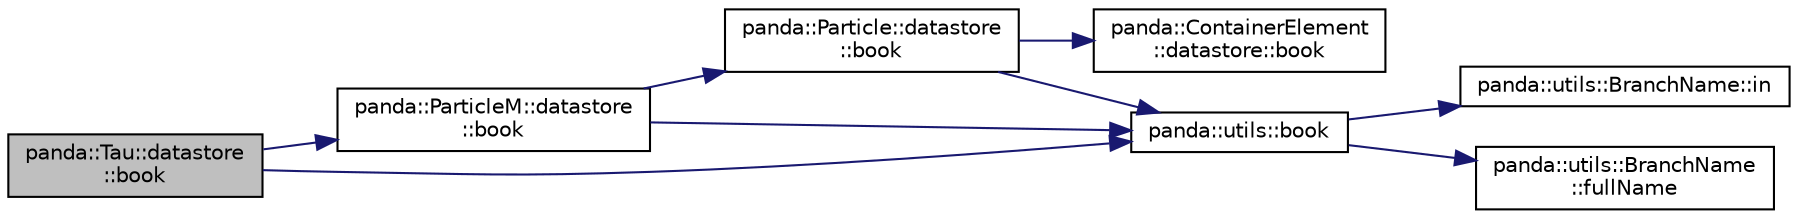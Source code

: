 digraph "panda::Tau::datastore::book"
{
 // INTERACTIVE_SVG=YES
  edge [fontname="Helvetica",fontsize="10",labelfontname="Helvetica",labelfontsize="10"];
  node [fontname="Helvetica",fontsize="10",shape=record];
  rankdir="LR";
  Node1 [label="panda::Tau::datastore\l::book",height=0.2,width=0.4,color="black", fillcolor="grey75", style="filled" fontcolor="black"];
  Node1 -> Node2 [color="midnightblue",fontsize="10",style="solid"];
  Node2 [label="panda::ParticleM::datastore\l::book",height=0.2,width=0.4,color="black", fillcolor="white", style="filled",URL="$structpanda_1_1ParticleM_1_1datastore.html#ae2eb76ca042d8b3e899c027ee07b5860"];
  Node2 -> Node3 [color="midnightblue",fontsize="10",style="solid"];
  Node3 [label="panda::Particle::datastore\l::book",height=0.2,width=0.4,color="black", fillcolor="white", style="filled",URL="$structpanda_1_1Particle_1_1datastore.html#af75a5d8b8a18ee09ce98ab37888b4404"];
  Node3 -> Node4 [color="midnightblue",fontsize="10",style="solid"];
  Node4 [label="panda::ContainerElement\l::datastore::book",height=0.2,width=0.4,color="black", fillcolor="white", style="filled",URL="$structpanda_1_1ContainerElement_1_1datastore.html#a3a4062043d9a913acd4056ab1cf5a93f"];
  Node3 -> Node5 [color="midnightblue",fontsize="10",style="solid"];
  Node5 [label="panda::utils::book",height=0.2,width=0.4,color="black", fillcolor="white", style="filled",URL="$namespacepanda_1_1utils.html#aaa6c7cd5892388e6ffdf713b11abf793",tooltip="Book the branch. "];
  Node5 -> Node6 [color="midnightblue",fontsize="10",style="solid"];
  Node6 [label="panda::utils::BranchName::in",height=0.2,width=0.4,color="black", fillcolor="white", style="filled",URL="$classpanda_1_1utils_1_1BranchName.html#a6cc8a6df7c5b12a0221fd49773cca6a7",tooltip="Is the name included and not vetoed? "];
  Node5 -> Node7 [color="midnightblue",fontsize="10",style="solid"];
  Node7 [label="panda::utils::BranchName\l::fullName",height=0.2,width=0.4,color="black", fillcolor="white", style="filled",URL="$classpanda_1_1utils_1_1BranchName.html#a13958ff4a9d554d2c057c600b4f70412",tooltip="Prepend the branch name with &lt;objName.&gt;. "];
  Node2 -> Node5 [color="midnightblue",fontsize="10",style="solid"];
  Node1 -> Node5 [color="midnightblue",fontsize="10",style="solid"];
}
